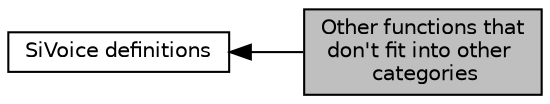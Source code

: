 digraph "Other functions that don&apos;t fit into other categories"
{
  edge [fontname="Helvetica",fontsize="10",labelfontname="Helvetica",labelfontsize="10"];
  node [fontname="Helvetica",fontsize="10",shape=record];
  rankdir=LR;
  Node1 [label="SiVoice definitions",height=0.2,width=0.4,color="black", fillcolor="white", style="filled",URL="$group___s_i_v_o_i_c_e.html"];
  Node0 [label="Other functions that\l don't fit into other\l categories",height=0.2,width=0.4,color="black", fillcolor="grey75", style="filled", fontcolor="black"];
  Node1->Node0 [shape=plaintext, dir="back", style="solid"];
}
